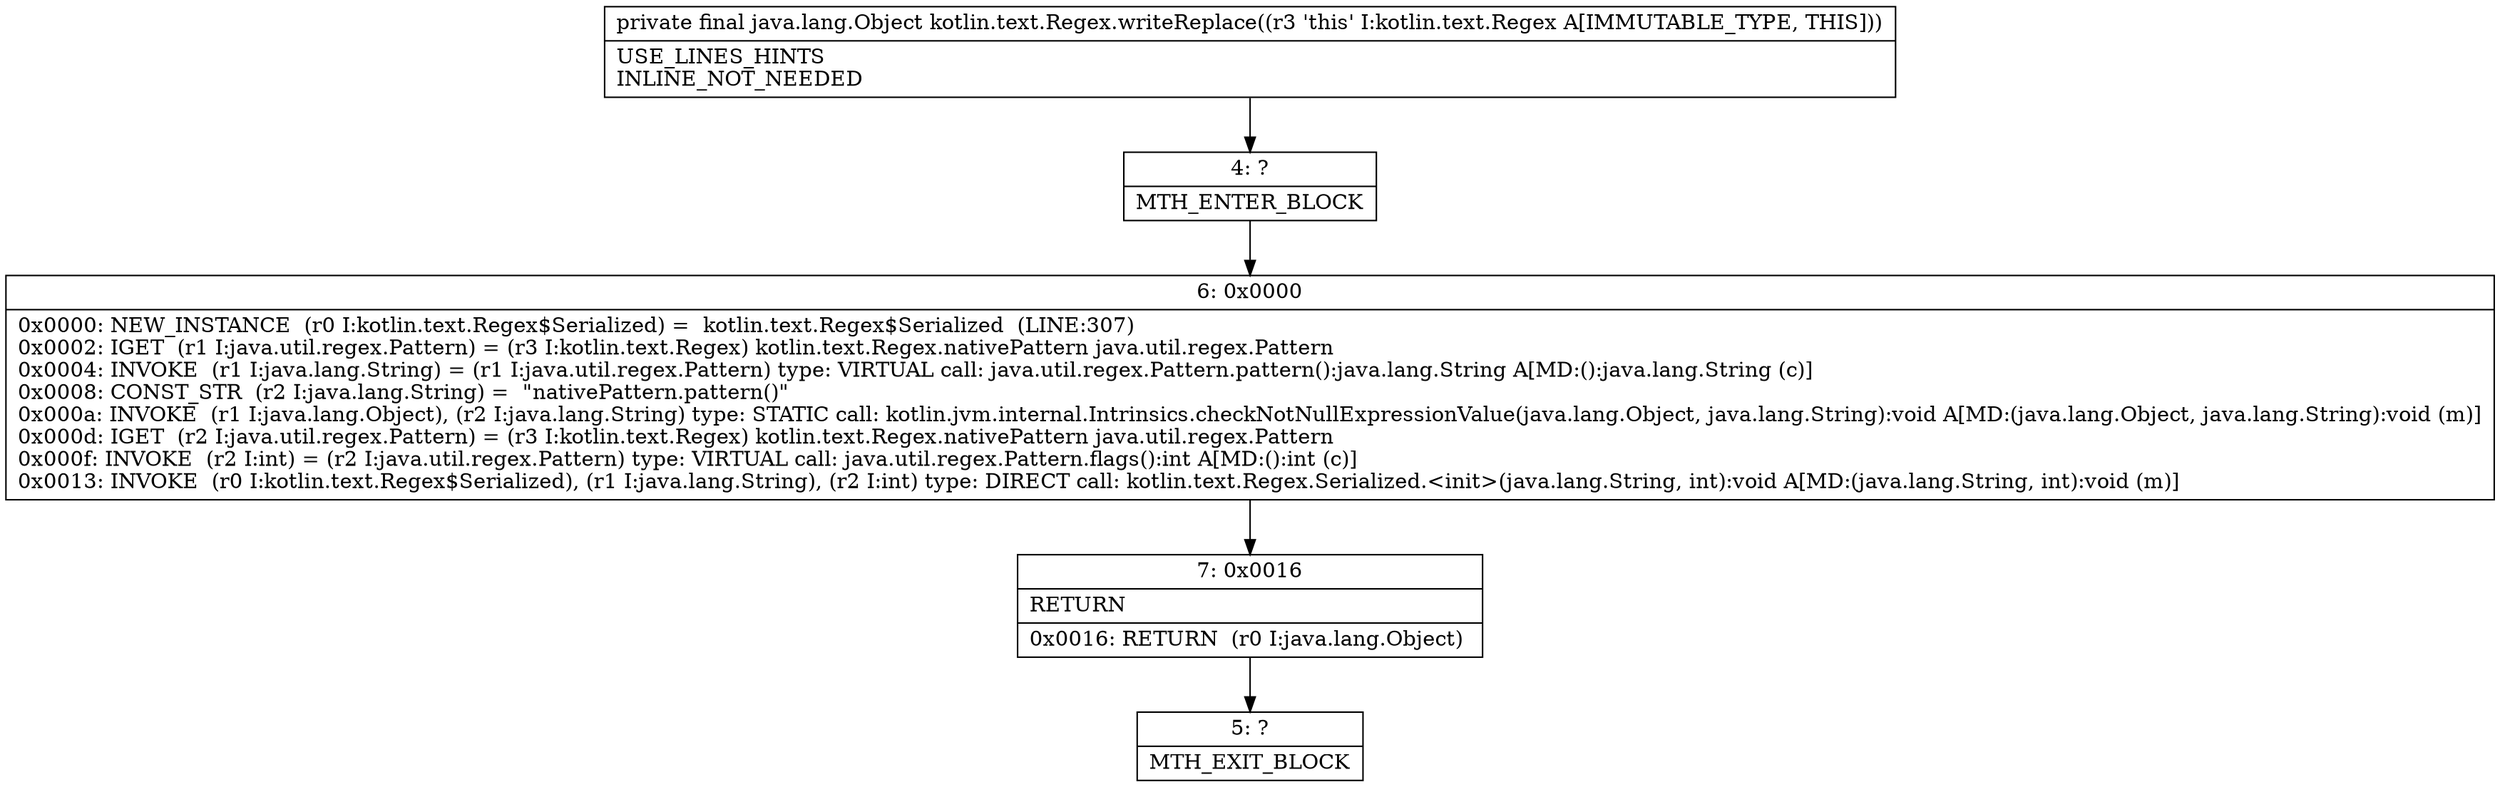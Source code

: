 digraph "CFG forkotlin.text.Regex.writeReplace()Ljava\/lang\/Object;" {
Node_4 [shape=record,label="{4\:\ ?|MTH_ENTER_BLOCK\l}"];
Node_6 [shape=record,label="{6\:\ 0x0000|0x0000: NEW_INSTANCE  (r0 I:kotlin.text.Regex$Serialized) =  kotlin.text.Regex$Serialized  (LINE:307)\l0x0002: IGET  (r1 I:java.util.regex.Pattern) = (r3 I:kotlin.text.Regex) kotlin.text.Regex.nativePattern java.util.regex.Pattern \l0x0004: INVOKE  (r1 I:java.lang.String) = (r1 I:java.util.regex.Pattern) type: VIRTUAL call: java.util.regex.Pattern.pattern():java.lang.String A[MD:():java.lang.String (c)]\l0x0008: CONST_STR  (r2 I:java.lang.String) =  \"nativePattern.pattern()\" \l0x000a: INVOKE  (r1 I:java.lang.Object), (r2 I:java.lang.String) type: STATIC call: kotlin.jvm.internal.Intrinsics.checkNotNullExpressionValue(java.lang.Object, java.lang.String):void A[MD:(java.lang.Object, java.lang.String):void (m)]\l0x000d: IGET  (r2 I:java.util.regex.Pattern) = (r3 I:kotlin.text.Regex) kotlin.text.Regex.nativePattern java.util.regex.Pattern \l0x000f: INVOKE  (r2 I:int) = (r2 I:java.util.regex.Pattern) type: VIRTUAL call: java.util.regex.Pattern.flags():int A[MD:():int (c)]\l0x0013: INVOKE  (r0 I:kotlin.text.Regex$Serialized), (r1 I:java.lang.String), (r2 I:int) type: DIRECT call: kotlin.text.Regex.Serialized.\<init\>(java.lang.String, int):void A[MD:(java.lang.String, int):void (m)]\l}"];
Node_7 [shape=record,label="{7\:\ 0x0016|RETURN\l|0x0016: RETURN  (r0 I:java.lang.Object) \l}"];
Node_5 [shape=record,label="{5\:\ ?|MTH_EXIT_BLOCK\l}"];
MethodNode[shape=record,label="{private final java.lang.Object kotlin.text.Regex.writeReplace((r3 'this' I:kotlin.text.Regex A[IMMUTABLE_TYPE, THIS]))  | USE_LINES_HINTS\lINLINE_NOT_NEEDED\l}"];
MethodNode -> Node_4;Node_4 -> Node_6;
Node_6 -> Node_7;
Node_7 -> Node_5;
}

